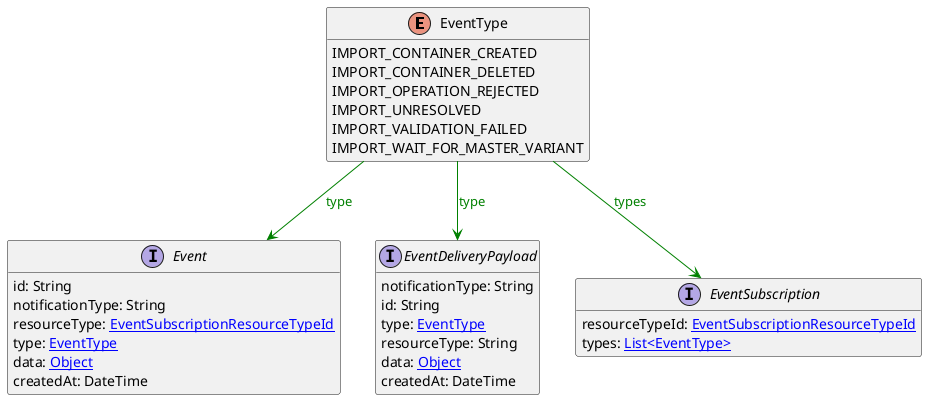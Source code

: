 @startuml

hide methods
enum EventType {
    IMPORT_CONTAINER_CREATED
    IMPORT_CONTAINER_DELETED
    IMPORT_OPERATION_REJECTED
    IMPORT_UNRESOLVED
    IMPORT_VALIDATION_FAILED
    IMPORT_WAIT_FOR_MASTER_VARIANT
}
interface Event [[Event.svg]]  {
    id: String
    notificationType: String
    resourceType: [[EventSubscriptionResourceTypeId.svg EventSubscriptionResourceTypeId]]
    type: [[EventType.svg EventType]]
    data: [[Object.svg Object]]
    createdAt: DateTime
}
interface EventDeliveryPayload [[EventDeliveryPayload.svg]]  {
    notificationType: String
    id: String
    type: [[EventType.svg EventType]]
    resourceType: String
    data: [[Object.svg Object]]
    createdAt: DateTime
}
interface EventSubscription [[EventSubscription.svg]]  {
    resourceTypeId: [[EventSubscriptionResourceTypeId.svg EventSubscriptionResourceTypeId]]
    types: [[EventType.svg List<EventType>]]
}
EventType --> Event #green;text:green : "type"
EventType --> EventDeliveryPayload #green;text:green : "type"
EventType --> EventSubscription #green;text:green : "types"
@enduml
